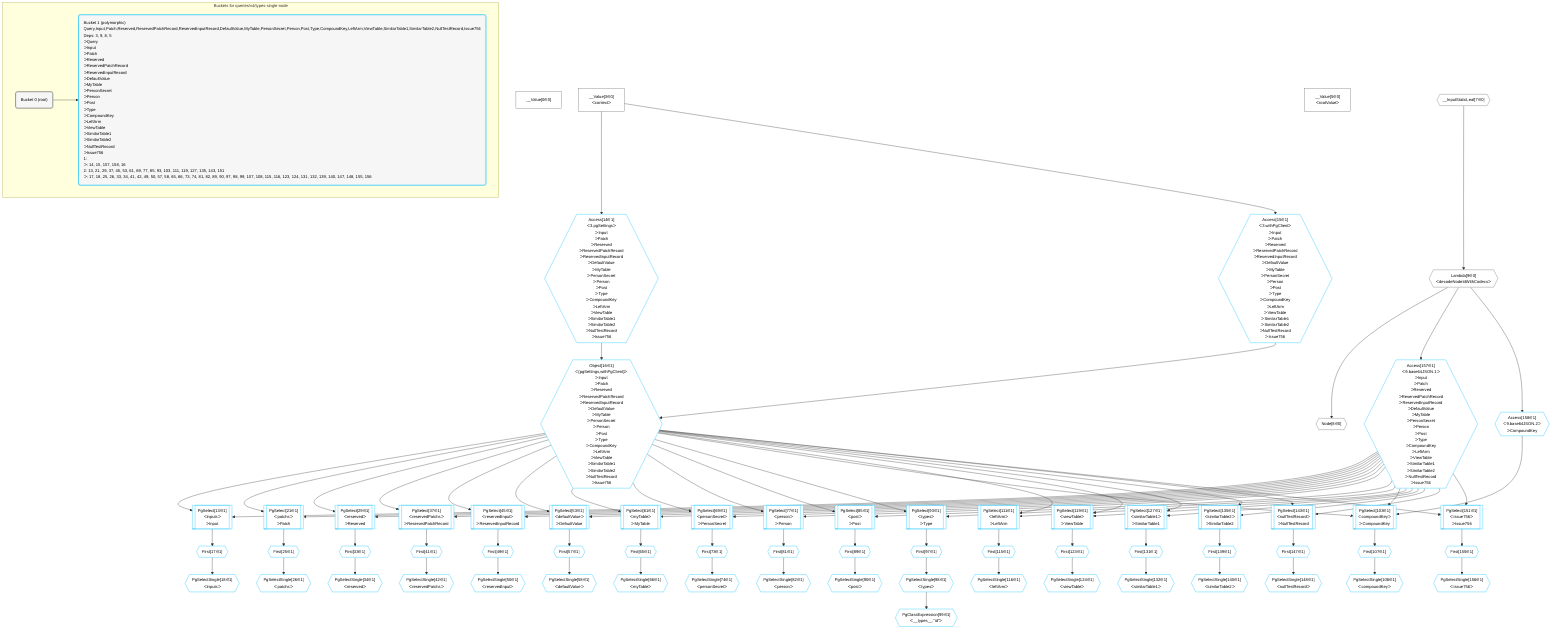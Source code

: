 %%{init: {'themeVariables': { 'fontSize': '12px'}}}%%
graph TD
    classDef path fill:#eee,stroke:#000,color:#000
    classDef plan fill:#fff,stroke-width:1px,color:#000
    classDef itemplan fill:#fff,stroke-width:2px,color:#000
    classDef unbatchedplan fill:#dff,stroke-width:1px,color:#000
    classDef sideeffectplan fill:#fcc,stroke-width:2px,color:#000
    classDef bucket fill:#f6f6f6,color:#000,stroke-width:2px,text-align:left


    %% define steps
    __Value0["__Value[0∈0]"]:::plan
    __Value3["__Value[3∈0]<br />ᐸcontextᐳ"]:::plan
    __Value5["__Value[5∈0]<br />ᐸrootValueᐳ"]:::plan
    __InputStaticLeaf7{{"__InputStaticLeaf[7∈0]"}}:::plan
    Lambda9{{"Lambda[9∈0]<br />ᐸdecodeNodeIdWithCodecsᐳ"}}:::plan
    Node8{{"Node[8∈0]"}}:::plan
    Access14{{"Access[14∈1]<br />ᐸ3.pgSettingsᐳ<br />ᐳInput<br />ᐳPatch<br />ᐳReserved<br />ᐳReservedPatchRecord<br />ᐳReservedInputRecord<br />ᐳDefaultValue<br />ᐳMyTable<br />ᐳPersonSecret<br />ᐳPerson<br />ᐳPost<br />ᐳType<br />ᐳCompoundKey<br />ᐳLeftArm<br />ᐳViewTable<br />ᐳSimilarTable1<br />ᐳSimilarTable2<br />ᐳNullTestRecord<br />ᐳIssue756"}}:::plan
    Access15{{"Access[15∈1]<br />ᐸ3.withPgClientᐳ<br />ᐳInput<br />ᐳPatch<br />ᐳReserved<br />ᐳReservedPatchRecord<br />ᐳReservedInputRecord<br />ᐳDefaultValue<br />ᐳMyTable<br />ᐳPersonSecret<br />ᐳPerson<br />ᐳPost<br />ᐳType<br />ᐳCompoundKey<br />ᐳLeftArm<br />ᐳViewTable<br />ᐳSimilarTable1<br />ᐳSimilarTable2<br />ᐳNullTestRecord<br />ᐳIssue756"}}:::plan
    Object16{{"Object[16∈1]<br />ᐸ{pgSettings,withPgClient}ᐳ<br />ᐳInput<br />ᐳPatch<br />ᐳReserved<br />ᐳReservedPatchRecord<br />ᐳReservedInputRecord<br />ᐳDefaultValue<br />ᐳMyTable<br />ᐳPersonSecret<br />ᐳPerson<br />ᐳPost<br />ᐳType<br />ᐳCompoundKey<br />ᐳLeftArm<br />ᐳViewTable<br />ᐳSimilarTable1<br />ᐳSimilarTable2<br />ᐳNullTestRecord<br />ᐳIssue756"}}:::plan
    Access157{{"Access[157∈1]<br />ᐸ9.base64JSON.1ᐳ<br />ᐳInput<br />ᐳPatch<br />ᐳReserved<br />ᐳReservedPatchRecord<br />ᐳReservedInputRecord<br />ᐳDefaultValue<br />ᐳMyTable<br />ᐳPersonSecret<br />ᐳPerson<br />ᐳPost<br />ᐳType<br />ᐳCompoundKey<br />ᐳLeftArm<br />ᐳViewTable<br />ᐳSimilarTable1<br />ᐳSimilarTable2<br />ᐳNullTestRecord<br />ᐳIssue756"}}:::plan
    PgSelect13[["PgSelect[13∈1]<br />ᐸinputsᐳ<br />ᐳInput"]]:::plan
    First17{{"First[17∈1]"}}:::plan
    PgSelectSingle18{{"PgSelectSingle[18∈1]<br />ᐸinputsᐳ"}}:::plan
    PgSelect21[["PgSelect[21∈1]<br />ᐸpatchsᐳ<br />ᐳPatch"]]:::plan
    First25{{"First[25∈1]"}}:::plan
    PgSelectSingle26{{"PgSelectSingle[26∈1]<br />ᐸpatchsᐳ"}}:::plan
    PgSelect29[["PgSelect[29∈1]<br />ᐸreservedᐳ<br />ᐳReserved"]]:::plan
    First33{{"First[33∈1]"}}:::plan
    PgSelectSingle34{{"PgSelectSingle[34∈1]<br />ᐸreservedᐳ"}}:::plan
    PgSelect37[["PgSelect[37∈1]<br />ᐸreservedPatchsᐳ<br />ᐳReservedPatchRecord"]]:::plan
    First41{{"First[41∈1]"}}:::plan
    PgSelectSingle42{{"PgSelectSingle[42∈1]<br />ᐸreservedPatchsᐳ"}}:::plan
    PgSelect45[["PgSelect[45∈1]<br />ᐸreservedInputᐳ<br />ᐳReservedInputRecord"]]:::plan
    First49{{"First[49∈1]"}}:::plan
    PgSelectSingle50{{"PgSelectSingle[50∈1]<br />ᐸreservedInputᐳ"}}:::plan
    PgSelect53[["PgSelect[53∈1]<br />ᐸdefaultValueᐳ<br />ᐳDefaultValue"]]:::plan
    First57{{"First[57∈1]"}}:::plan
    PgSelectSingle58{{"PgSelectSingle[58∈1]<br />ᐸdefaultValueᐳ"}}:::plan
    PgSelect61[["PgSelect[61∈1]<br />ᐸmyTableᐳ<br />ᐳMyTable"]]:::plan
    First65{{"First[65∈1]"}}:::plan
    PgSelectSingle66{{"PgSelectSingle[66∈1]<br />ᐸmyTableᐳ"}}:::plan
    PgSelect69[["PgSelect[69∈1]<br />ᐸpersonSecretᐳ<br />ᐳPersonSecret"]]:::plan
    First73{{"First[73∈1]"}}:::plan
    PgSelectSingle74{{"PgSelectSingle[74∈1]<br />ᐸpersonSecretᐳ"}}:::plan
    PgSelect77[["PgSelect[77∈1]<br />ᐸpersonᐳ<br />ᐳPerson"]]:::plan
    First81{{"First[81∈1]"}}:::plan
    PgSelectSingle82{{"PgSelectSingle[82∈1]<br />ᐸpersonᐳ"}}:::plan
    PgSelect85[["PgSelect[85∈1]<br />ᐸpostᐳ<br />ᐳPost"]]:::plan
    First89{{"First[89∈1]"}}:::plan
    PgSelectSingle90{{"PgSelectSingle[90∈1]<br />ᐸpostᐳ"}}:::plan
    PgSelect93[["PgSelect[93∈1]<br />ᐸtypesᐳ<br />ᐳType"]]:::plan
    First97{{"First[97∈1]"}}:::plan
    PgSelectSingle98{{"PgSelectSingle[98∈1]<br />ᐸtypesᐳ"}}:::plan
    PgClassExpression99{{"PgClassExpression[99∈1]<br />ᐸ__types__.”id”ᐳ"}}:::plan
    Access158{{"Access[158∈1]<br />ᐸ9.base64JSON.2ᐳ<br />ᐳCompoundKey"}}:::plan
    PgSelect103[["PgSelect[103∈1]<br />ᐸcompoundKeyᐳ<br />ᐳCompoundKey"]]:::plan
    First107{{"First[107∈1]"}}:::plan
    PgSelectSingle108{{"PgSelectSingle[108∈1]<br />ᐸcompoundKeyᐳ"}}:::plan
    PgSelect111[["PgSelect[111∈1]<br />ᐸleftArmᐳ<br />ᐳLeftArm"]]:::plan
    First115{{"First[115∈1]"}}:::plan
    PgSelectSingle116{{"PgSelectSingle[116∈1]<br />ᐸleftArmᐳ"}}:::plan
    PgSelect119[["PgSelect[119∈1]<br />ᐸviewTableᐳ<br />ᐳViewTable"]]:::plan
    First123{{"First[123∈1]"}}:::plan
    PgSelectSingle124{{"PgSelectSingle[124∈1]<br />ᐸviewTableᐳ"}}:::plan
    PgSelect127[["PgSelect[127∈1]<br />ᐸsimilarTable1ᐳ<br />ᐳSimilarTable1"]]:::plan
    First131{{"First[131∈1]"}}:::plan
    PgSelectSingle132{{"PgSelectSingle[132∈1]<br />ᐸsimilarTable1ᐳ"}}:::plan
    PgSelect135[["PgSelect[135∈1]<br />ᐸsimilarTable2ᐳ<br />ᐳSimilarTable2"]]:::plan
    First139{{"First[139∈1]"}}:::plan
    PgSelectSingle140{{"PgSelectSingle[140∈1]<br />ᐸsimilarTable2ᐳ"}}:::plan
    PgSelect143[["PgSelect[143∈1]<br />ᐸnullTestRecordᐳ<br />ᐳNullTestRecord"]]:::plan
    First147{{"First[147∈1]"}}:::plan
    PgSelectSingle148{{"PgSelectSingle[148∈1]<br />ᐸnullTestRecordᐳ"}}:::plan
    PgSelect151[["PgSelect[151∈1]<br />ᐸissue756ᐳ<br />ᐳIssue756"]]:::plan
    First155{{"First[155∈1]"}}:::plan
    PgSelectSingle156{{"PgSelectSingle[156∈1]<br />ᐸissue756ᐳ"}}:::plan

    %% plan dependencies
    __InputStaticLeaf7 --> Lambda9
    Lambda9 --> Node8
    __Value3 --> Access14
    __Value3 --> Access15
    Access14 & Access15 --> Object16
    Lambda9 --> Access157
    Object16 & Access157 --> PgSelect13
    PgSelect13 --> First17
    First17 --> PgSelectSingle18
    Object16 & Access157 --> PgSelect21
    PgSelect21 --> First25
    First25 --> PgSelectSingle26
    Object16 & Access157 --> PgSelect29
    PgSelect29 --> First33
    First33 --> PgSelectSingle34
    Object16 & Access157 --> PgSelect37
    PgSelect37 --> First41
    First41 --> PgSelectSingle42
    Object16 & Access157 --> PgSelect45
    PgSelect45 --> First49
    First49 --> PgSelectSingle50
    Object16 & Access157 --> PgSelect53
    PgSelect53 --> First57
    First57 --> PgSelectSingle58
    Object16 & Access157 --> PgSelect61
    PgSelect61 --> First65
    First65 --> PgSelectSingle66
    Object16 & Access157 --> PgSelect69
    PgSelect69 --> First73
    First73 --> PgSelectSingle74
    Object16 & Access157 --> PgSelect77
    PgSelect77 --> First81
    First81 --> PgSelectSingle82
    Object16 & Access157 --> PgSelect85
    PgSelect85 --> First89
    First89 --> PgSelectSingle90
    Object16 & Access157 --> PgSelect93
    PgSelect93 --> First97
    First97 --> PgSelectSingle98
    PgSelectSingle98 --> PgClassExpression99
    Lambda9 --> Access158
    Object16 & Access157 & Access158 --> PgSelect103
    PgSelect103 --> First107
    First107 --> PgSelectSingle108
    Object16 & Access157 --> PgSelect111
    PgSelect111 --> First115
    First115 --> PgSelectSingle116
    Object16 & Access157 --> PgSelect119
    PgSelect119 --> First123
    First123 --> PgSelectSingle124
    Object16 & Access157 --> PgSelect127
    PgSelect127 --> First131
    First131 --> PgSelectSingle132
    Object16 & Access157 --> PgSelect135
    PgSelect135 --> First139
    First139 --> PgSelectSingle140
    Object16 & Access157 --> PgSelect143
    PgSelect143 --> First147
    First147 --> PgSelectSingle148
    Object16 & Access157 --> PgSelect151
    PgSelect151 --> First155
    First155 --> PgSelectSingle156

    subgraph "Buckets for queries/v4/types-single-node"
    Bucket0("Bucket 0 (root)"):::bucket
    classDef bucket0 stroke:#696969
    class Bucket0,__Value0,__Value3,__Value5,__InputStaticLeaf7,Node8,Lambda9 bucket0
    Bucket1("Bucket 1 (polymorphic)<br />Query,Input,Patch,Reserved,ReservedPatchRecord,ReservedInputRecord,DefaultValue,MyTable,PersonSecret,Person,Post,Type,CompoundKey,LeftArm,ViewTable,SimilarTable1,SimilarTable2,NullTestRecord,Issue756<br />Deps: 3, 9, 8, 5<br />ᐳQuery<br />ᐳInput<br />ᐳPatch<br />ᐳReserved<br />ᐳReservedPatchRecord<br />ᐳReservedInputRecord<br />ᐳDefaultValue<br />ᐳMyTable<br />ᐳPersonSecret<br />ᐳPerson<br />ᐳPost<br />ᐳType<br />ᐳCompoundKey<br />ᐳLeftArm<br />ᐳViewTable<br />ᐳSimilarTable1<br />ᐳSimilarTable2<br />ᐳNullTestRecord<br />ᐳIssue756<br />1: <br />ᐳ: 14, 15, 157, 158, 16<br />2: 13, 21, 29, 37, 45, 53, 61, 69, 77, 85, 93, 103, 111, 119, 127, 135, 143, 151<br />ᐳ: 17, 18, 25, 26, 33, 34, 41, 42, 49, 50, 57, 58, 65, 66, 73, 74, 81, 82, 89, 90, 97, 98, 99, 107, 108, 115, 116, 123, 124, 131, 132, 139, 140, 147, 148, 155, 156"):::bucket
    classDef bucket1 stroke:#00bfff
    class Bucket1,PgSelect13,Access14,Access15,Object16,First17,PgSelectSingle18,PgSelect21,First25,PgSelectSingle26,PgSelect29,First33,PgSelectSingle34,PgSelect37,First41,PgSelectSingle42,PgSelect45,First49,PgSelectSingle50,PgSelect53,First57,PgSelectSingle58,PgSelect61,First65,PgSelectSingle66,PgSelect69,First73,PgSelectSingle74,PgSelect77,First81,PgSelectSingle82,PgSelect85,First89,PgSelectSingle90,PgSelect93,First97,PgSelectSingle98,PgClassExpression99,PgSelect103,First107,PgSelectSingle108,PgSelect111,First115,PgSelectSingle116,PgSelect119,First123,PgSelectSingle124,PgSelect127,First131,PgSelectSingle132,PgSelect135,First139,PgSelectSingle140,PgSelect143,First147,PgSelectSingle148,PgSelect151,First155,PgSelectSingle156,Access157,Access158 bucket1
    Bucket0 --> Bucket1
    end